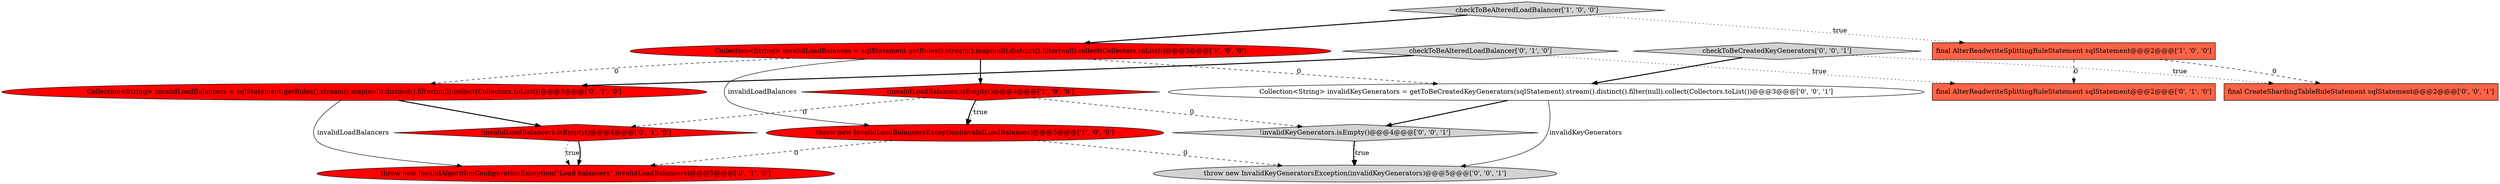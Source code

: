 digraph {
4 [style = filled, label = "checkToBeAlteredLoadBalancer['1', '0', '0']", fillcolor = lightgray, shape = diamond image = "AAA0AAABBB1BBB"];
10 [style = filled, label = "throw new InvalidKeyGeneratorsException(invalidKeyGenerators)@@@5@@@['0', '0', '1']", fillcolor = lightgray, shape = ellipse image = "AAA0AAABBB3BBB"];
13 [style = filled, label = "!invalidKeyGenerators.isEmpty()@@@4@@@['0', '0', '1']", fillcolor = lightgray, shape = diamond image = "AAA0AAABBB3BBB"];
14 [style = filled, label = "checkToBeCreatedKeyGenerators['0', '0', '1']", fillcolor = lightgray, shape = diamond image = "AAA0AAABBB3BBB"];
12 [style = filled, label = "final CreateShardingTableRuleStatement sqlStatement@@@2@@@['0', '0', '1']", fillcolor = tomato, shape = box image = "AAA0AAABBB3BBB"];
11 [style = filled, label = "Collection<String> invalidKeyGenerators = getToBeCreatedKeyGenerators(sqlStatement).stream().distinct().filter(null).collect(Collectors.toList())@@@3@@@['0', '0', '1']", fillcolor = white, shape = ellipse image = "AAA0AAABBB3BBB"];
2 [style = filled, label = "!invalidLoadBalances.isEmpty()@@@4@@@['1', '0', '0']", fillcolor = red, shape = diamond image = "AAA1AAABBB1BBB"];
0 [style = filled, label = "Collection<String> invalidLoadBalances = sqlStatement.getRules().stream().map(null).distinct().filter(null).collect(Collectors.toList())@@@3@@@['1', '0', '0']", fillcolor = red, shape = ellipse image = "AAA1AAABBB1BBB"];
9 [style = filled, label = "final AlterReadwriteSplittingRuleStatement sqlStatement@@@2@@@['0', '1', '0']", fillcolor = tomato, shape = box image = "AAA1AAABBB2BBB"];
8 [style = filled, label = "Collection<String> invalidLoadBalancers = sqlStatement.getRules().stream().map(null).distinct().filter(null).collect(Collectors.toList())@@@3@@@['0', '1', '0']", fillcolor = red, shape = ellipse image = "AAA1AAABBB2BBB"];
7 [style = filled, label = "throw new InvalidAlgorithmConfigurationException(\"Load balancers\",invalidLoadBalancers)@@@5@@@['0', '1', '0']", fillcolor = red, shape = ellipse image = "AAA1AAABBB2BBB"];
6 [style = filled, label = "!invalidLoadBalancers.isEmpty()@@@4@@@['0', '1', '0']", fillcolor = red, shape = diamond image = "AAA1AAABBB2BBB"];
5 [style = filled, label = "checkToBeAlteredLoadBalancer['0', '1', '0']", fillcolor = lightgray, shape = diamond image = "AAA0AAABBB2BBB"];
1 [style = filled, label = "final AlterReadwriteSplittingRuleStatement sqlStatement@@@2@@@['1', '0', '0']", fillcolor = tomato, shape = box image = "AAA1AAABBB1BBB"];
3 [style = filled, label = "throw new InvalidLoadBalancersException(invalidLoadBalances)@@@5@@@['1', '0', '0']", fillcolor = red, shape = ellipse image = "AAA1AAABBB1BBB"];
2->3 [style = dotted, label="true"];
13->10 [style = bold, label=""];
5->8 [style = bold, label=""];
14->12 [style = dotted, label="true"];
4->1 [style = dotted, label="true"];
3->7 [style = dashed, label="0"];
11->10 [style = solid, label="invalidKeyGenerators"];
2->3 [style = bold, label=""];
0->2 [style = bold, label=""];
1->9 [style = dashed, label="0"];
8->6 [style = bold, label=""];
0->11 [style = dashed, label="0"];
13->10 [style = dotted, label="true"];
4->0 [style = bold, label=""];
1->12 [style = dashed, label="0"];
2->13 [style = dashed, label="0"];
11->13 [style = bold, label=""];
2->6 [style = dashed, label="0"];
8->7 [style = solid, label="invalidLoadBalancers"];
6->7 [style = dotted, label="true"];
5->9 [style = dotted, label="true"];
0->8 [style = dashed, label="0"];
3->10 [style = dashed, label="0"];
6->7 [style = bold, label=""];
14->11 [style = bold, label=""];
0->3 [style = solid, label="invalidLoadBalances"];
}
